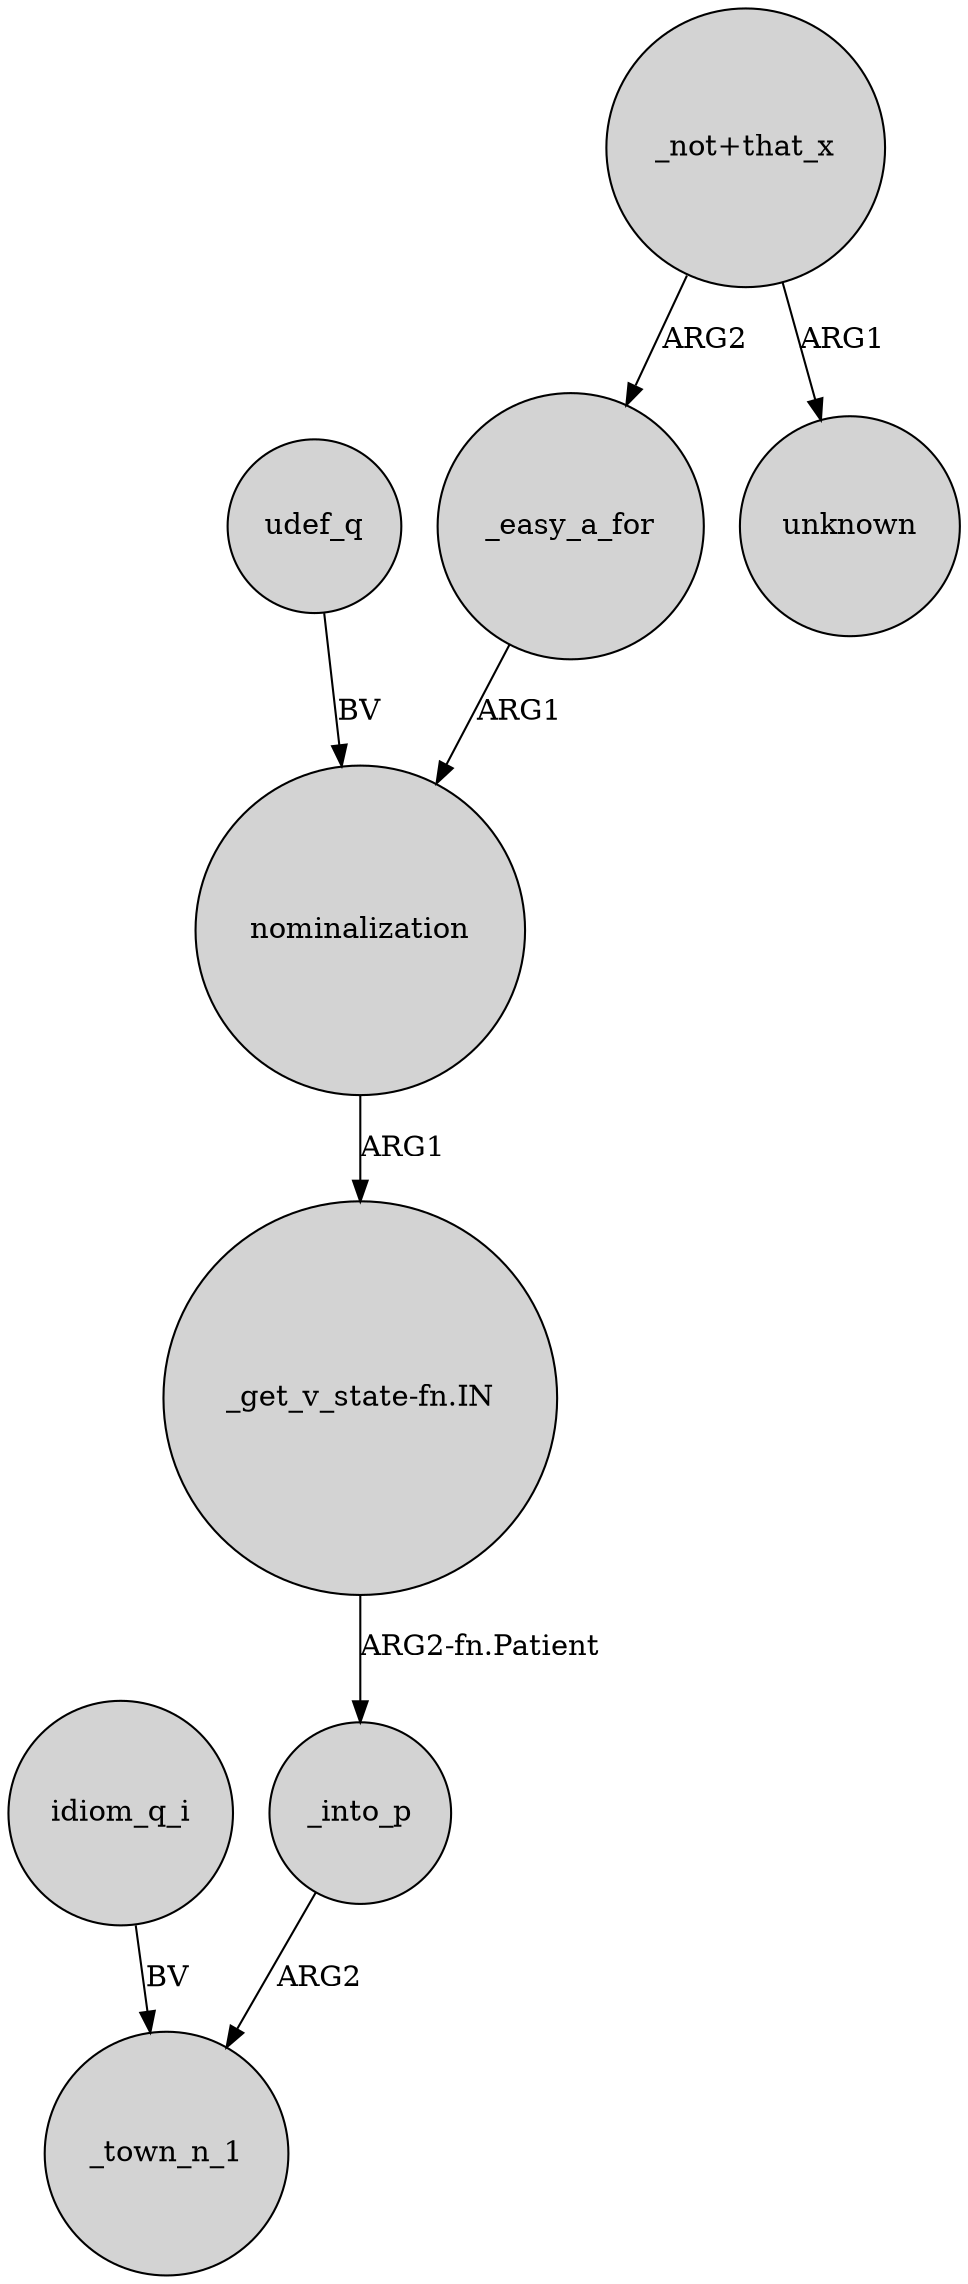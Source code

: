 digraph {
	node [shape=circle style=filled]
	_easy_a_for -> nominalization [label=ARG1]
	"_get_v_state-fn.IN" -> _into_p [label="ARG2-fn.Patient"]
	"_not+that_x" -> _easy_a_for [label=ARG2]
	"_not+that_x" -> unknown [label=ARG1]
	nominalization -> "_get_v_state-fn.IN" [label=ARG1]
	_into_p -> _town_n_1 [label=ARG2]
	idiom_q_i -> _town_n_1 [label=BV]
	udef_q -> nominalization [label=BV]
}
